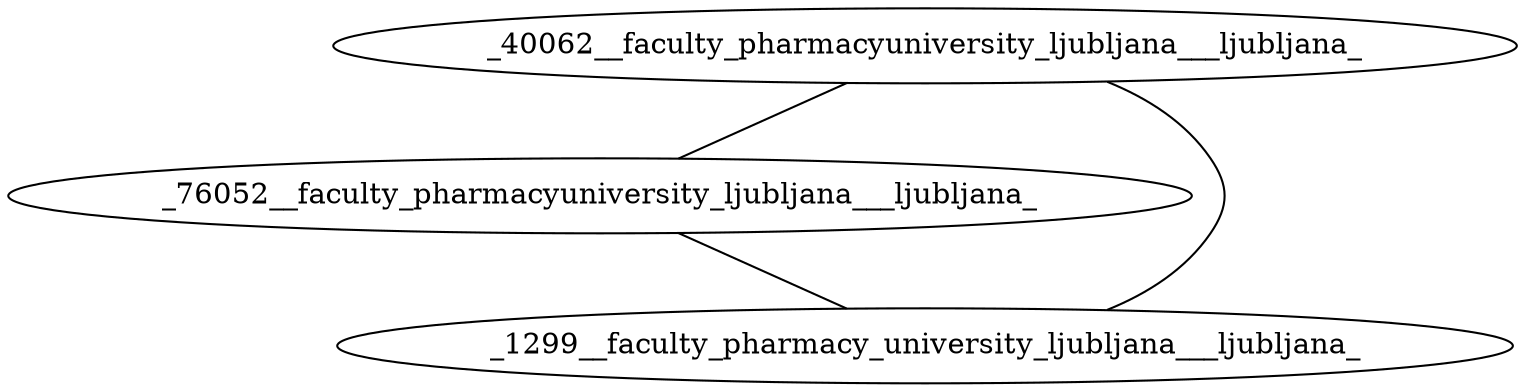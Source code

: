 graph {
_76052__faculty_pharmacyuniversity_ljubljana___ljubljana_ -- _1299__faculty_pharmacy_university_ljubljana___ljubljana_
_40062__faculty_pharmacyuniversity_ljubljana___ljubljana_ -- _76052__faculty_pharmacyuniversity_ljubljana___ljubljana_
_40062__faculty_pharmacyuniversity_ljubljana___ljubljana_ -- _1299__faculty_pharmacy_university_ljubljana___ljubljana_
}